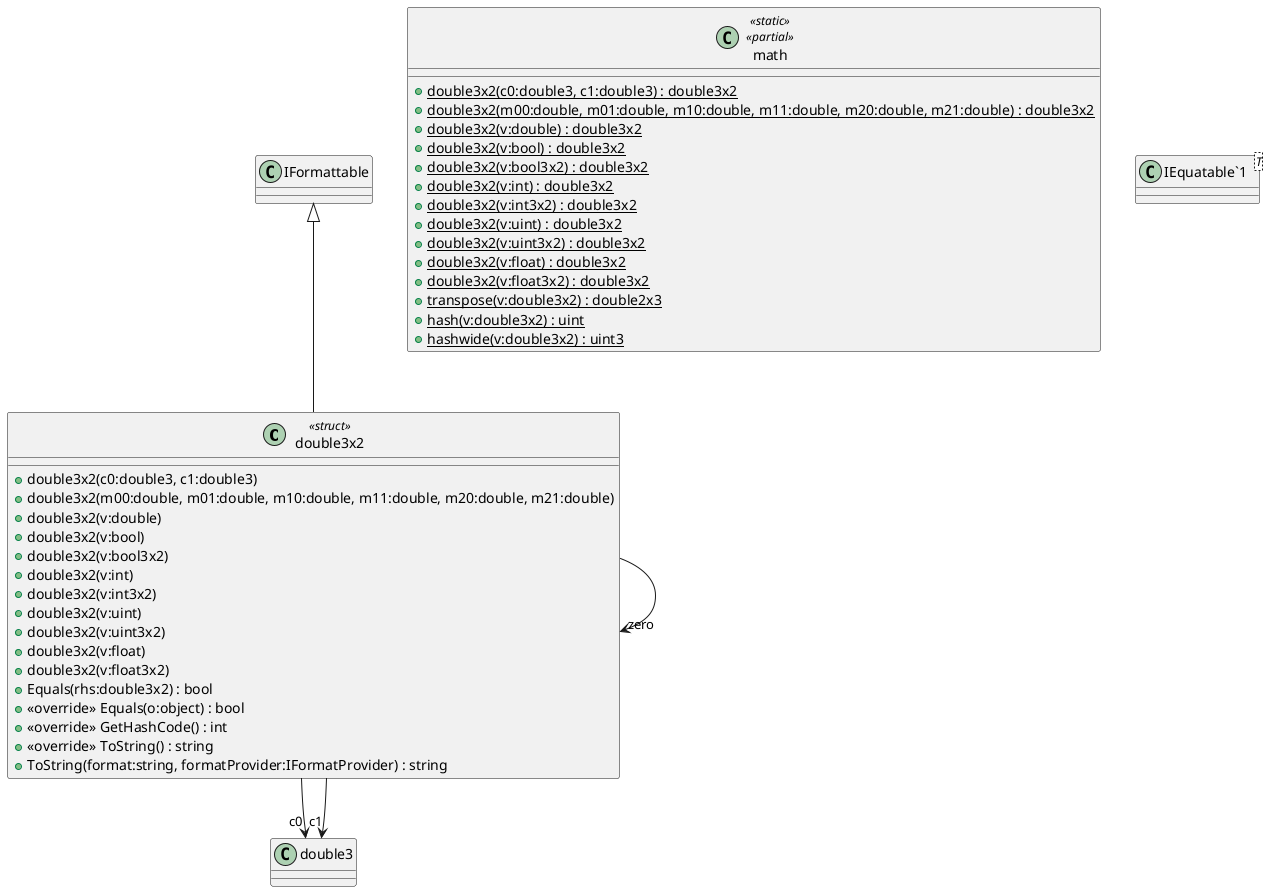 @startuml
class double3x2 <<struct>> {
    + double3x2(c0:double3, c1:double3)
    + double3x2(m00:double, m01:double, m10:double, m11:double, m20:double, m21:double)
    + double3x2(v:double)
    + double3x2(v:bool)
    + double3x2(v:bool3x2)
    + double3x2(v:int)
    + double3x2(v:int3x2)
    + double3x2(v:uint)
    + double3x2(v:uint3x2)
    + double3x2(v:float)
    + double3x2(v:float3x2)
    + Equals(rhs:double3x2) : bool
    + <<override>> Equals(o:object) : bool
    + <<override>> GetHashCode() : int
    + <<override>> ToString() : string
    + ToString(format:string, formatProvider:IFormatProvider) : string
}
class math <<static>> <<partial>> {
    + {static} double3x2(c0:double3, c1:double3) : double3x2
    + {static} double3x2(m00:double, m01:double, m10:double, m11:double, m20:double, m21:double) : double3x2
    + {static} double3x2(v:double) : double3x2
    + {static} double3x2(v:bool) : double3x2
    + {static} double3x2(v:bool3x2) : double3x2
    + {static} double3x2(v:int) : double3x2
    + {static} double3x2(v:int3x2) : double3x2
    + {static} double3x2(v:uint) : double3x2
    + {static} double3x2(v:uint3x2) : double3x2
    + {static} double3x2(v:float) : double3x2
    + {static} double3x2(v:float3x2) : double3x2
    + {static} transpose(v:double3x2) : double2x3
    + {static} hash(v:double3x2) : uint
    + {static} hashwide(v:double3x2) : uint3
}
class "IEquatable`1"<T> {
}
IFormattable <|-- double3x2
double3x2 --> "c0" double3
double3x2 --> "c1" double3
double3x2 --> "zero" double3x2
@enduml
